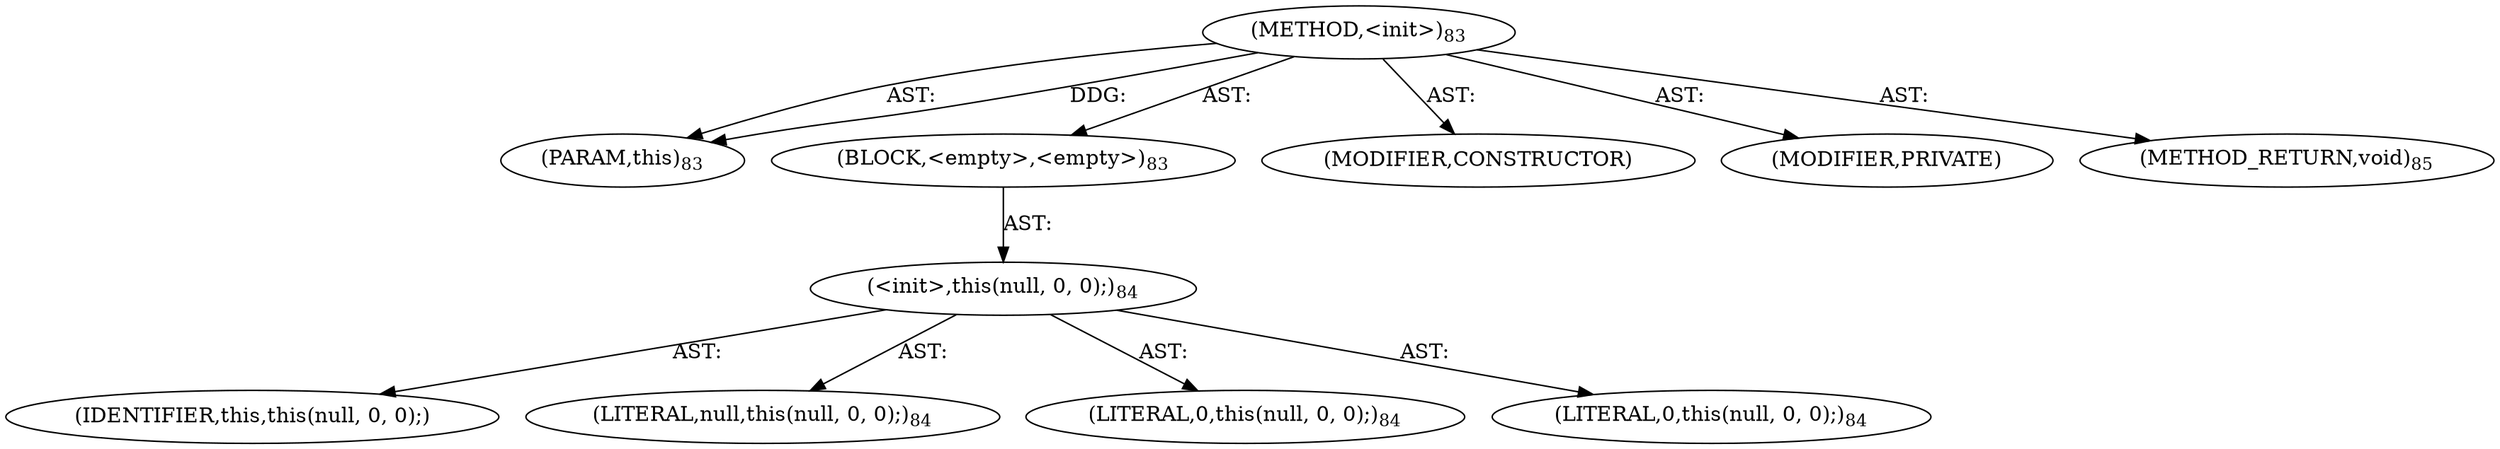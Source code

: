 digraph "&lt;init&gt;" {  
"111669149696" [label = <(METHOD,&lt;init&gt;)<SUB>83</SUB>> ]
"115964116992" [label = <(PARAM,this)<SUB>83</SUB>> ]
"25769803776" [label = <(BLOCK,&lt;empty&gt;,&lt;empty&gt;)<SUB>83</SUB>> ]
"30064771072" [label = <(&lt;init&gt;,this(null, 0, 0);)<SUB>84</SUB>> ]
"68719476736" [label = <(IDENTIFIER,this,this(null, 0, 0);)> ]
"90194313216" [label = <(LITERAL,null,this(null, 0, 0);)<SUB>84</SUB>> ]
"90194313217" [label = <(LITERAL,0,this(null, 0, 0);)<SUB>84</SUB>> ]
"90194313218" [label = <(LITERAL,0,this(null, 0, 0);)<SUB>84</SUB>> ]
"133143986181" [label = <(MODIFIER,CONSTRUCTOR)> ]
"133143986182" [label = <(MODIFIER,PRIVATE)> ]
"128849018880" [label = <(METHOD_RETURN,void)<SUB>85</SUB>> ]
  "111669149696" -> "115964116992"  [ label = "AST: "] 
  "111669149696" -> "25769803776"  [ label = "AST: "] 
  "111669149696" -> "133143986181"  [ label = "AST: "] 
  "111669149696" -> "133143986182"  [ label = "AST: "] 
  "111669149696" -> "128849018880"  [ label = "AST: "] 
  "25769803776" -> "30064771072"  [ label = "AST: "] 
  "30064771072" -> "68719476736"  [ label = "AST: "] 
  "30064771072" -> "90194313216"  [ label = "AST: "] 
  "30064771072" -> "90194313217"  [ label = "AST: "] 
  "30064771072" -> "90194313218"  [ label = "AST: "] 
  "111669149696" -> "115964116992"  [ label = "DDG: "] 
}
